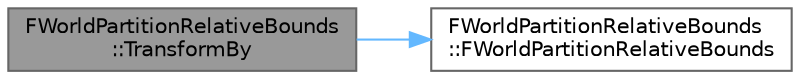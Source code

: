 digraph "FWorldPartitionRelativeBounds::TransformBy"
{
 // INTERACTIVE_SVG=YES
 // LATEX_PDF_SIZE
  bgcolor="transparent";
  edge [fontname=Helvetica,fontsize=10,labelfontname=Helvetica,labelfontsize=10];
  node [fontname=Helvetica,fontsize=10,shape=box,height=0.2,width=0.4];
  rankdir="LR";
  Node1 [id="Node000001",label="FWorldPartitionRelativeBounds\l::TransformBy",height=0.2,width=0.4,color="gray40", fillcolor="grey60", style="filled", fontcolor="black",tooltip=" "];
  Node1 -> Node2 [id="edge1_Node000001_Node000002",color="steelblue1",style="solid",tooltip=" "];
  Node2 [id="Node000002",label="FWorldPartitionRelativeBounds\l::FWorldPartitionRelativeBounds",height=0.2,width=0.4,color="grey40", fillcolor="white", style="filled",URL="$d0/d20/structFWorldPartitionRelativeBounds.html#a11a3759cf03cb66ae16a90b2fca8a691",tooltip=" "];
}
